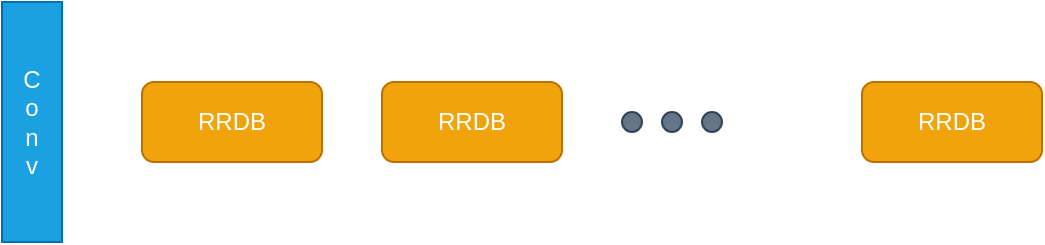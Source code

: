 <mxfile version="20.0.3" type="github">
  <diagram id="Kpz-nBdlQiS1kaE0A8DM" name="第 1 页">
    <mxGraphModel dx="504" dy="274" grid="1" gridSize="10" guides="1" tooltips="1" connect="1" arrows="1" fold="1" page="1" pageScale="1" pageWidth="827" pageHeight="1169" math="0" shadow="0">
      <root>
        <mxCell id="0" />
        <mxCell id="1" parent="0" />
        <mxCell id="pKHUw0NXEJuYXy8erbxU-1" value="C&lt;br&gt;o&lt;br&gt;n&lt;br&gt;v" style="rounded=0;whiteSpace=wrap;html=1;fillColor=#1ba1e2;fontColor=#ffffff;strokeColor=#006EAF;" vertex="1" parent="1">
          <mxGeometry x="90" y="140" width="30" height="120" as="geometry" />
        </mxCell>
        <mxCell id="pKHUw0NXEJuYXy8erbxU-2" value="&lt;font color=&quot;#ffffff&quot;&gt;RRDB&lt;/font&gt;" style="rounded=1;whiteSpace=wrap;html=1;fillColor=#f0a30a;strokeColor=#BD7000;fontColor=#000000;" vertex="1" parent="1">
          <mxGeometry x="160" y="180" width="90" height="40" as="geometry" />
        </mxCell>
        <mxCell id="pKHUw0NXEJuYXy8erbxU-3" value="&lt;font color=&quot;#ffffff&quot;&gt;RRDB&lt;/font&gt;" style="rounded=1;whiteSpace=wrap;html=1;fillColor=#f0a30a;strokeColor=#BD7000;fontColor=#000000;" vertex="1" parent="1">
          <mxGeometry x="280" y="180" width="90" height="40" as="geometry" />
        </mxCell>
        <mxCell id="pKHUw0NXEJuYXy8erbxU-4" value="&lt;font color=&quot;#ffffff&quot;&gt;RRDB&lt;/font&gt;" style="rounded=1;whiteSpace=wrap;html=1;fillColor=#f0a30a;strokeColor=#BD7000;fontColor=#000000;" vertex="1" parent="1">
          <mxGeometry x="520" y="180" width="90" height="40" as="geometry" />
        </mxCell>
        <mxCell id="pKHUw0NXEJuYXy8erbxU-25" value="" style="ellipse;whiteSpace=wrap;html=1;aspect=fixed;rounded=1;fontColor=#ffffff;fillColor=#647687;strokeColor=#314354;align=left;" vertex="1" parent="1">
          <mxGeometry x="400" y="195" width="10" height="10" as="geometry" />
        </mxCell>
        <mxCell id="pKHUw0NXEJuYXy8erbxU-27" value="" style="ellipse;whiteSpace=wrap;html=1;aspect=fixed;rounded=1;fontColor=#ffffff;fillColor=#647687;strokeColor=#314354;align=left;" vertex="1" parent="1">
          <mxGeometry x="440" y="195" width="10" height="10" as="geometry" />
        </mxCell>
        <mxCell id="pKHUw0NXEJuYXy8erbxU-28" value="" style="ellipse;whiteSpace=wrap;html=1;aspect=fixed;rounded=1;fontColor=#ffffff;fillColor=#647687;strokeColor=#314354;align=left;" vertex="1" parent="1">
          <mxGeometry x="420" y="195" width="10" height="10" as="geometry" />
        </mxCell>
      </root>
    </mxGraphModel>
  </diagram>
</mxfile>
